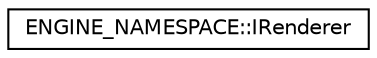 digraph "Graphical Class Hierarchy"
{
 // LATEX_PDF_SIZE
  edge [fontname="Helvetica",fontsize="10",labelfontname="Helvetica",labelfontsize="10"];
  node [fontname="Helvetica",fontsize="10",shape=record];
  rankdir="LR";
  Node0 [label="ENGINE_NAMESPACE::IRenderer",height=0.2,width=0.4,color="black", fillcolor="white", style="filled",URL="$classENGINE__NAMESPACE_1_1IRenderer.html",tooltip=" "];
}
